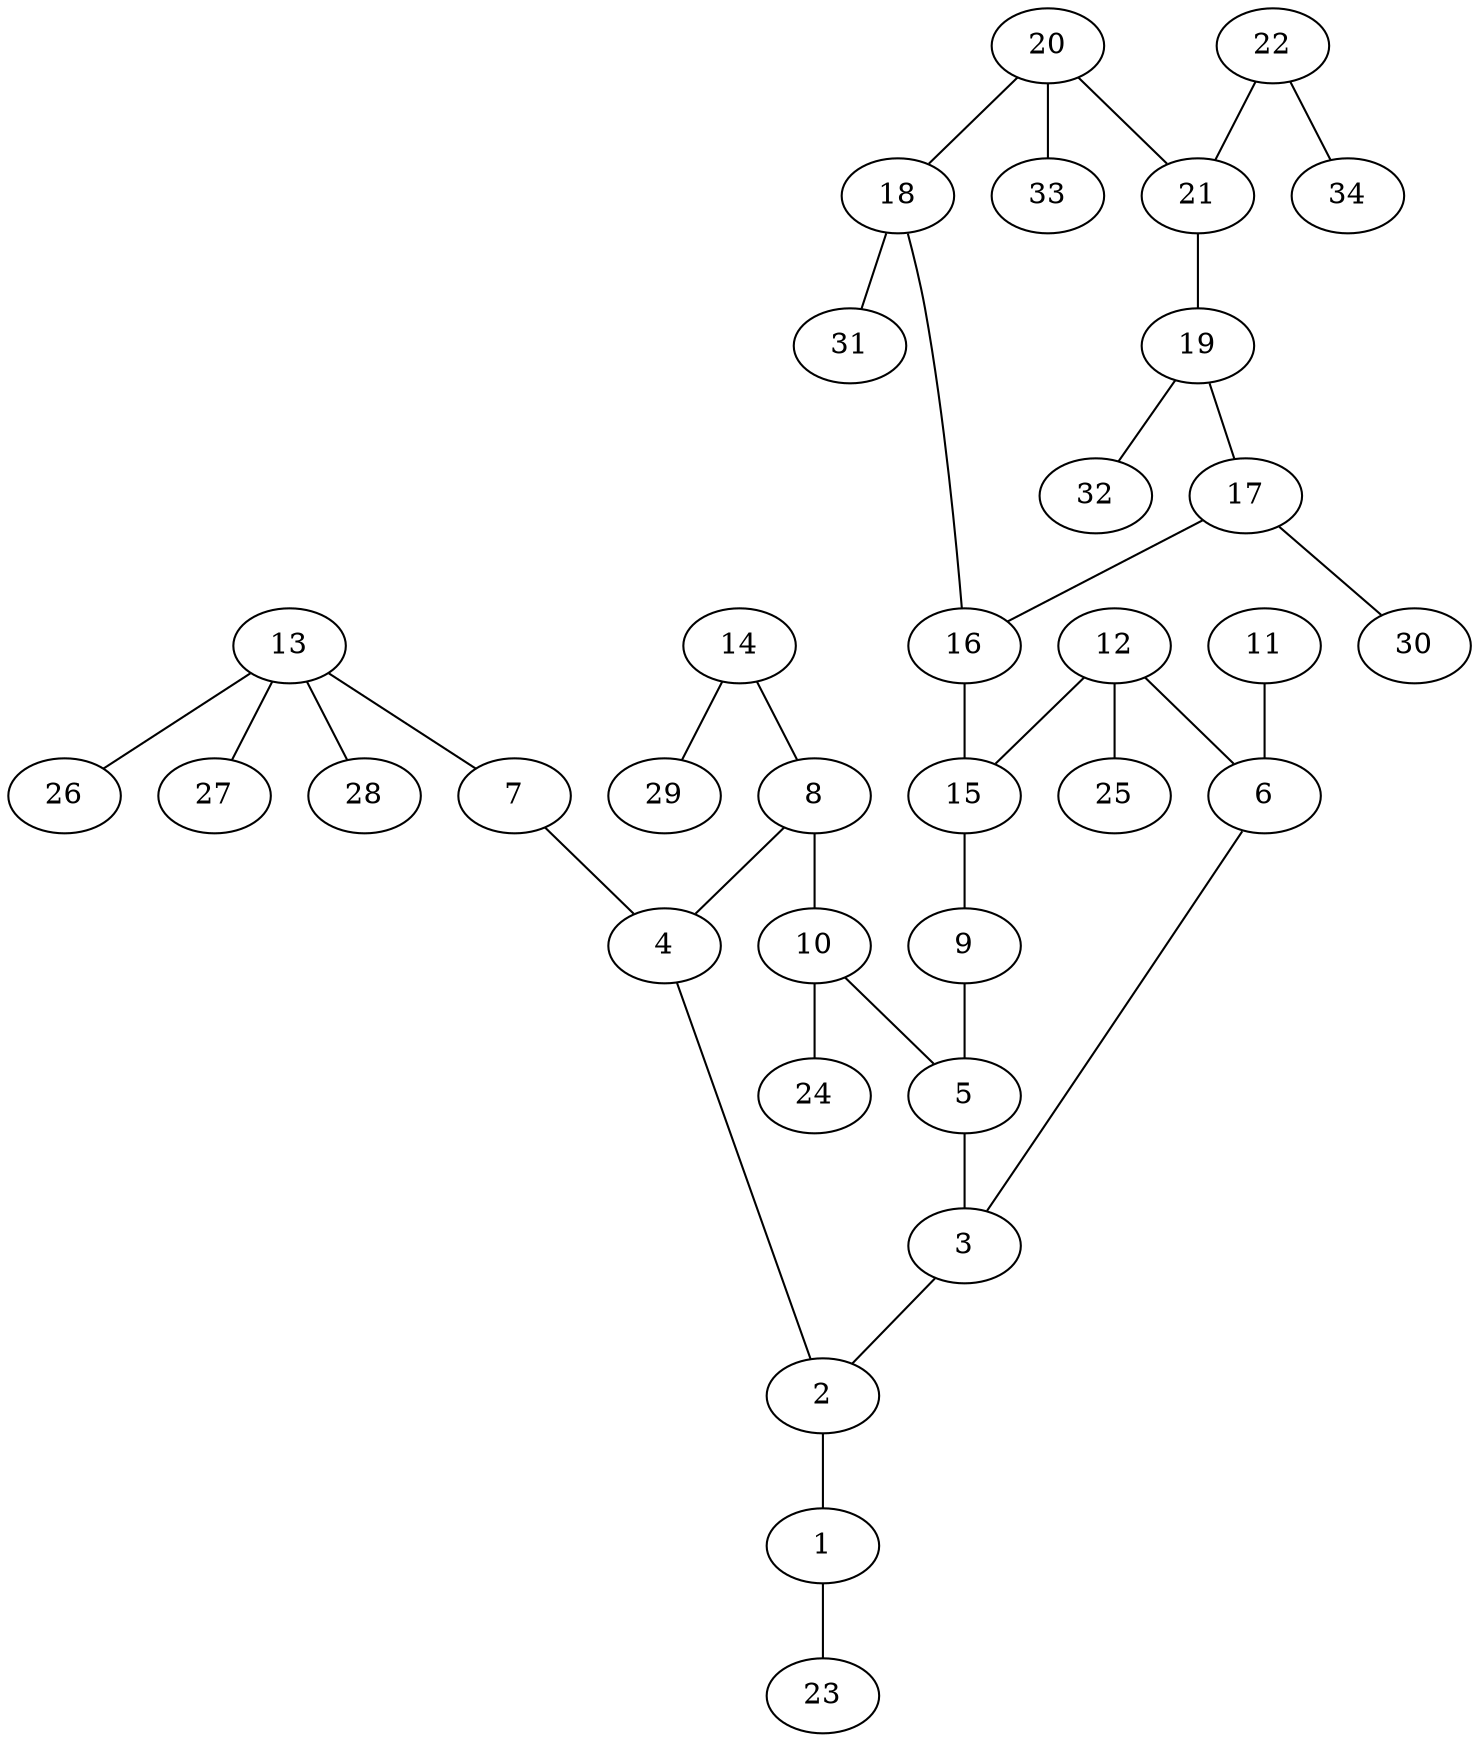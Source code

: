 graph molecule_3343 {
	1	 [chem=O];
	23	 [chem=H];
	1 -- 23	 [valence=1];
	2	 [chem=C];
	2 -- 1	 [valence=1];
	3	 [chem=C];
	3 -- 2	 [valence=2];
	4	 [chem=C];
	4 -- 2	 [valence=1];
	5	 [chem=C];
	5 -- 3	 [valence=1];
	6	 [chem=C];
	6 -- 3	 [valence=1];
	7	 [chem=O];
	7 -- 4	 [valence=1];
	8	 [chem=C];
	8 -- 4	 [valence=2];
	10	 [chem=C];
	8 -- 10	 [valence=1];
	9	 [chem=O];
	9 -- 5	 [valence=1];
	10 -- 5	 [valence=2];
	24	 [chem=H];
	10 -- 24	 [valence=1];
	11	 [chem=O];
	11 -- 6	 [valence=2];
	12	 [chem=C];
	12 -- 6	 [valence=1];
	15	 [chem=C];
	12 -- 15	 [valence=2];
	25	 [chem=H];
	12 -- 25	 [valence=1];
	13	 [chem=C];
	13 -- 7	 [valence=1];
	26	 [chem=H];
	13 -- 26	 [valence=1];
	27	 [chem=H];
	13 -- 27	 [valence=1];
	28	 [chem=H];
	13 -- 28	 [valence=1];
	14	 [chem=O];
	14 -- 8	 [valence=1];
	29	 [chem=H];
	14 -- 29	 [valence=1];
	15 -- 9	 [valence=1];
	16	 [chem=C];
	16 -- 15	 [valence=1];
	17	 [chem=C];
	17 -- 16	 [valence=2];
	30	 [chem=H];
	17 -- 30	 [valence=1];
	18	 [chem=C];
	18 -- 16	 [valence=1];
	31	 [chem=H];
	18 -- 31	 [valence=1];
	19	 [chem=C];
	19 -- 17	 [valence=1];
	32	 [chem=H];
	19 -- 32	 [valence=1];
	20	 [chem=C];
	20 -- 18	 [valence=2];
	21	 [chem=C];
	20 -- 21	 [valence=1];
	33	 [chem=H];
	20 -- 33	 [valence=1];
	21 -- 19	 [valence=2];
	22	 [chem=O];
	22 -- 21	 [valence=1];
	34	 [chem=H];
	22 -- 34	 [valence=1];
}
